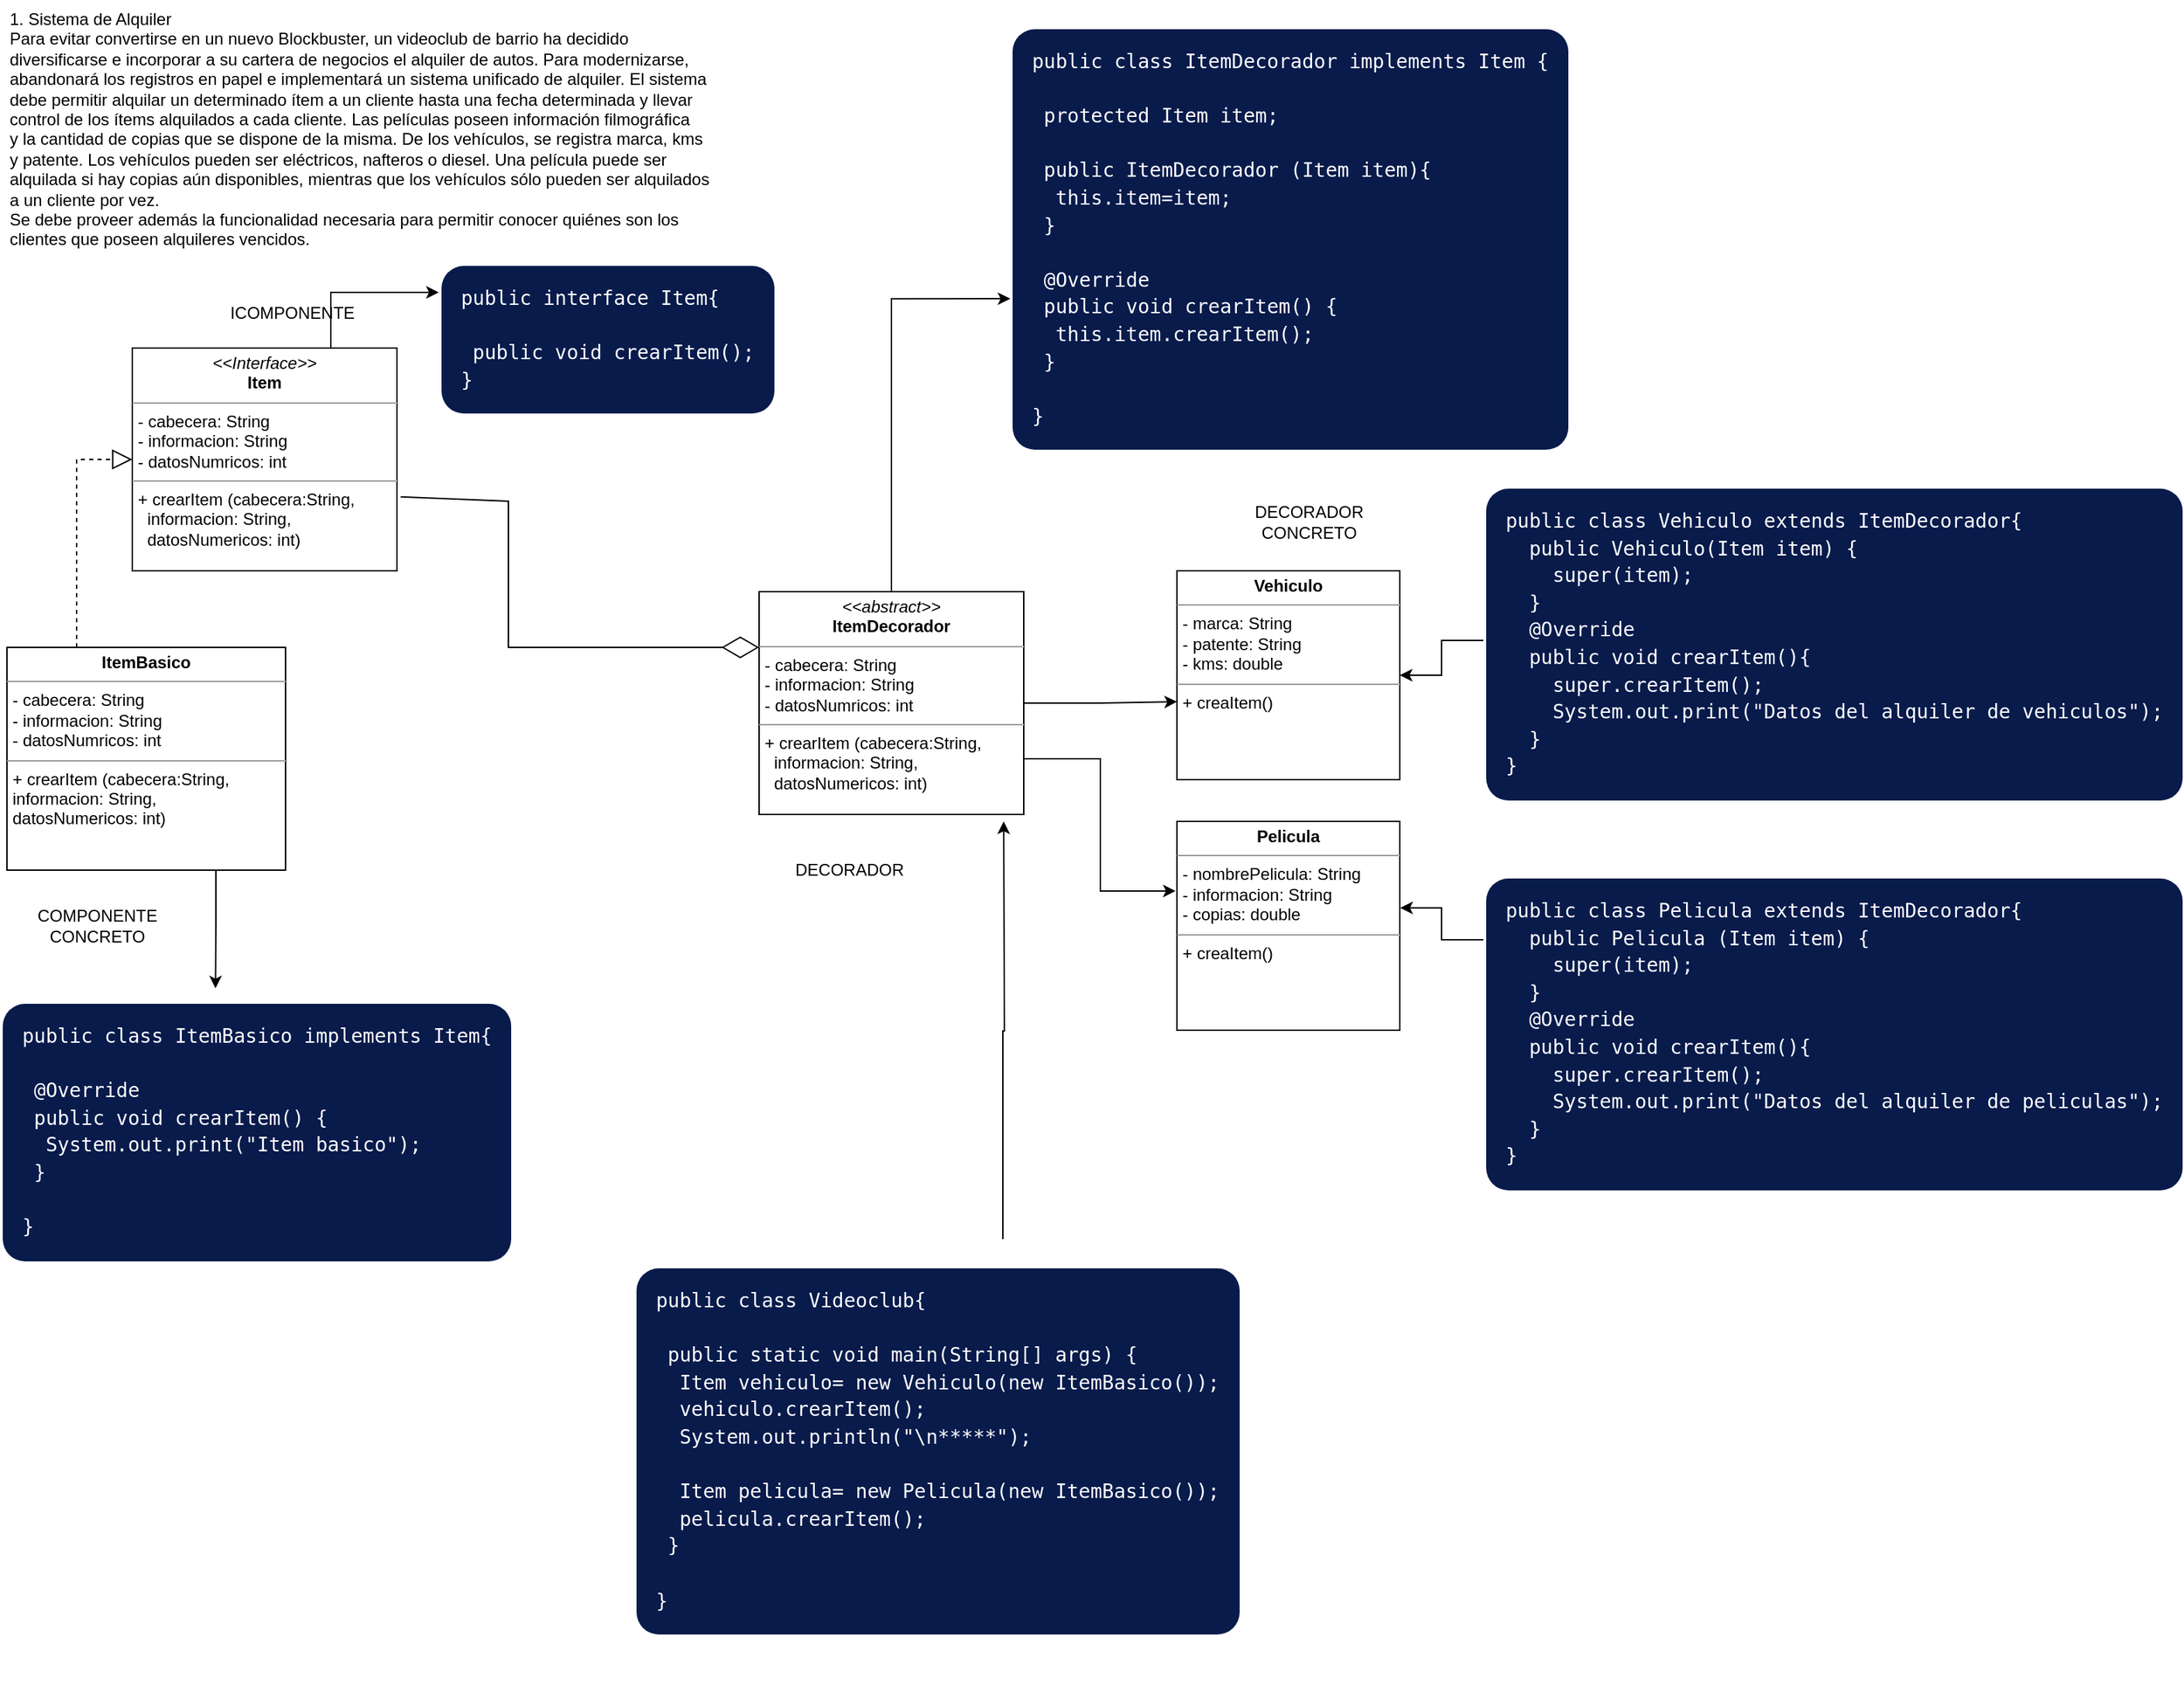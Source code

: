 <mxfile version="20.7.4" type="github">
  <diagram id="C5RBs43oDa-KdzZeNtuy" name="Page-1">
    <mxGraphModel dx="1035" dy="522" grid="1" gridSize="10" guides="1" tooltips="1" connect="1" arrows="1" fold="1" page="1" pageScale="1" pageWidth="1169" pageHeight="1654" math="0" shadow="0">
      <root>
        <mxCell id="WIyWlLk6GJQsqaUBKTNV-0" />
        <mxCell id="WIyWlLk6GJQsqaUBKTNV-1" parent="WIyWlLk6GJQsqaUBKTNV-0" />
        <mxCell id="xOoFjg1MgwEFbZOizuD8-0" value="1. Sistema de Alquiler&#xa;Para evitar convertirse en un nuevo Blockbuster, un videoclub de barrio ha decidido&#xa;diversificarse e incorporar a su cartera de negocios el alquiler de autos. Para modernizarse,&#xa;abandonará los registros en papel e implementará un sistema unificado de alquiler. El sistema&#xa;debe permitir alquilar un determinado ítem a un cliente hasta una fecha determinada y llevar&#xa;control de los ítems alquilados a cada cliente. Las películas poseen información filmográfica&#xa;y la cantidad de copias que se dispone de la misma. De los vehículos, se registra marca, kms&#xa;y patente. Los vehículos pueden ser eléctricos, nafteros o diesel. Una película puede ser&#xa;alquilada si hay copias aún disponibles, mientras que los vehículos sólo pueden ser alquilados&#xa;a un cliente por vez.&#xa;Se debe proveer además la funcionalidad necesaria para permitir conocer quiénes son los&#xa;clientes que poseen alquileres vencidos." style="text;whiteSpace=wrap;html=1;" vertex="1" parent="WIyWlLk6GJQsqaUBKTNV-1">
          <mxGeometry x="40" y="40" width="560" height="200" as="geometry" />
        </mxCell>
        <mxCell id="xOoFjg1MgwEFbZOizuD8-27" style="edgeStyle=orthogonalEdgeStyle;rounded=0;orthogonalLoop=1;jettySize=auto;html=1;exitX=0.75;exitY=0;exitDx=0;exitDy=0;entryX=0;entryY=0.25;entryDx=0;entryDy=0;" edge="1" parent="WIyWlLk6GJQsqaUBKTNV-1" source="xOoFjg1MgwEFbZOizuD8-6" target="xOoFjg1MgwEFbZOizuD8-22">
          <mxGeometry relative="1" as="geometry" />
        </mxCell>
        <mxCell id="xOoFjg1MgwEFbZOizuD8-6" value="&lt;p style=&quot;margin:0px;margin-top:4px;text-align:center;&quot;&gt;&lt;i&gt;&amp;lt;&amp;lt;Interface&amp;gt;&amp;gt;&lt;/i&gt;&lt;br&gt;&lt;b&gt;Item&lt;/b&gt;&lt;/p&gt;&lt;hr size=&quot;1&quot;&gt;&lt;p style=&quot;margin:0px;margin-left:4px;&quot;&gt;- cabecera: String&lt;/p&gt;&lt;p style=&quot;margin:0px;margin-left:4px;&quot;&gt;- informacion: String&lt;/p&gt;&lt;p style=&quot;margin:0px;margin-left:4px;&quot;&gt;- datosNumricos: int&lt;/p&gt;&lt;hr size=&quot;1&quot;&gt;&lt;p style=&quot;margin:0px;margin-left:4px;&quot;&gt;+ crearItem (cabecera:String,&amp;nbsp;&lt;/p&gt;&lt;p style=&quot;margin:0px;margin-left:4px;&quot;&gt;&lt;span style=&quot;white-space: pre;&quot;&gt;	&lt;/span&gt;&lt;span style=&quot;white-space: pre;&quot;&gt;	&lt;/span&gt;informacion: String,&amp;nbsp;&lt;/p&gt;&lt;p style=&quot;margin:0px;margin-left:4px;&quot;&gt;&lt;span style=&quot;white-space: pre;&quot;&gt;	&lt;/span&gt;&lt;span style=&quot;white-space: pre;&quot;&gt;	&lt;/span&gt;datosNumericos: int)&lt;/p&gt;" style="verticalAlign=top;align=left;overflow=fill;fontSize=12;fontFamily=Helvetica;html=1;" vertex="1" parent="WIyWlLk6GJQsqaUBKTNV-1">
          <mxGeometry x="130" y="290" width="190" height="160" as="geometry" />
        </mxCell>
        <mxCell id="xOoFjg1MgwEFbZOizuD8-7" value="&lt;p style=&quot;margin:0px;margin-top:4px;text-align:center;&quot;&gt;&lt;b&gt;Vehiculo&lt;/b&gt;&lt;/p&gt;&lt;hr size=&quot;1&quot;&gt;&lt;p style=&quot;margin:0px;margin-left:4px;&quot;&gt;- marca: String&lt;/p&gt;&lt;p style=&quot;margin:0px;margin-left:4px;&quot;&gt;- patente: String&lt;/p&gt;&lt;p style=&quot;margin:0px;margin-left:4px;&quot;&gt;- kms: double&lt;/p&gt;&lt;hr size=&quot;1&quot;&gt;&lt;p style=&quot;margin:0px;margin-left:4px;&quot;&gt;+ creaItem()&lt;/p&gt;" style="verticalAlign=top;align=left;overflow=fill;fontSize=12;fontFamily=Helvetica;html=1;" vertex="1" parent="WIyWlLk6GJQsqaUBKTNV-1">
          <mxGeometry x="880" y="450" width="160" height="150" as="geometry" />
        </mxCell>
        <mxCell id="xOoFjg1MgwEFbZOizuD8-8" value="&lt;p style=&quot;margin:0px;margin-top:4px;text-align:center;&quot;&gt;&lt;b&gt;Pelicula&lt;/b&gt;&lt;/p&gt;&lt;hr size=&quot;1&quot;&gt;&lt;p style=&quot;margin:0px;margin-left:4px;&quot;&gt;- nombrePelicula: String&lt;/p&gt;&lt;p style=&quot;margin:0px;margin-left:4px;&quot;&gt;- informacion: String&lt;/p&gt;&lt;p style=&quot;margin:0px;margin-left:4px;&quot;&gt;- copias: double&lt;/p&gt;&lt;hr size=&quot;1&quot;&gt;&lt;p style=&quot;margin:0px;margin-left:4px;&quot;&gt;+ creaItem()&lt;/p&gt;" style="verticalAlign=top;align=left;overflow=fill;fontSize=12;fontFamily=Helvetica;html=1;" vertex="1" parent="WIyWlLk6GJQsqaUBKTNV-1">
          <mxGeometry x="880" y="630" width="160" height="150" as="geometry" />
        </mxCell>
        <mxCell id="xOoFjg1MgwEFbZOizuD8-28" style="edgeStyle=orthogonalEdgeStyle;rounded=0;orthogonalLoop=1;jettySize=auto;html=1;exitX=0.75;exitY=1;exitDx=0;exitDy=0;entryX=0.382;entryY=0.043;entryDx=0;entryDy=0;entryPerimeter=0;" edge="1" parent="WIyWlLk6GJQsqaUBKTNV-1" source="xOoFjg1MgwEFbZOizuD8-11" target="xOoFjg1MgwEFbZOizuD8-24">
          <mxGeometry relative="1" as="geometry" />
        </mxCell>
        <mxCell id="xOoFjg1MgwEFbZOizuD8-11" value="&lt;p style=&quot;margin:0px;margin-top:4px;text-align:center;&quot;&gt;&lt;b&gt;ItemBasico&lt;/b&gt;&lt;/p&gt;&lt;hr size=&quot;1&quot;&gt;&lt;p style=&quot;border-color: var(--border-color); margin: 0px 0px 0px 4px;&quot;&gt;- cabecera: String&lt;/p&gt;&lt;p style=&quot;border-color: var(--border-color); margin: 0px 0px 0px 4px;&quot;&gt;- informacion: String&lt;/p&gt;&lt;p style=&quot;border-color: var(--border-color); margin: 0px 0px 0px 4px;&quot;&gt;- datosNumricos: int&lt;/p&gt;&lt;hr style=&quot;border-color: var(--border-color);&quot; size=&quot;1&quot;&gt;&lt;p style=&quot;border-color: var(--border-color); margin: 0px 0px 0px 4px;&quot;&gt;+ crearItem (cabecera:String,&amp;nbsp;&lt;/p&gt;&lt;p style=&quot;border-color: var(--border-color); margin: 0px 0px 0px 4px;&quot;&gt;&lt;span style=&quot;border-color: var(--border-color);&quot;&gt;	&lt;/span&gt;&lt;span style=&quot;border-color: var(--border-color);&quot;&gt;	&lt;/span&gt;informacion: String,&amp;nbsp;&lt;/p&gt;&lt;p style=&quot;border-color: var(--border-color); margin: 0px 0px 0px 4px;&quot;&gt;&lt;span style=&quot;border-color: var(--border-color);&quot;&gt;	&lt;/span&gt;&lt;span style=&quot;border-color: var(--border-color);&quot;&gt;	&lt;/span&gt;datosNumericos: int)&lt;/p&gt;" style="verticalAlign=top;align=left;overflow=fill;fontSize=12;fontFamily=Helvetica;html=1;" vertex="1" parent="WIyWlLk6GJQsqaUBKTNV-1">
          <mxGeometry x="40" y="505" width="200" height="160" as="geometry" />
        </mxCell>
        <mxCell id="xOoFjg1MgwEFbZOizuD8-13" value="" style="endArrow=block;dashed=1;endFill=0;endSize=12;html=1;rounded=0;entryX=0;entryY=0.5;entryDx=0;entryDy=0;exitX=0.25;exitY=0;exitDx=0;exitDy=0;" edge="1" parent="WIyWlLk6GJQsqaUBKTNV-1" source="xOoFjg1MgwEFbZOizuD8-11" target="xOoFjg1MgwEFbZOizuD8-6">
          <mxGeometry width="160" relative="1" as="geometry">
            <mxPoint x="80" y="500" as="sourcePoint" />
            <mxPoint x="240" y="720" as="targetPoint" />
            <Array as="points">
              <mxPoint x="90" y="370" />
            </Array>
          </mxGeometry>
        </mxCell>
        <mxCell id="xOoFjg1MgwEFbZOizuD8-14" value="ICOMPONENTE" style="text;html=1;strokeColor=none;fillColor=none;align=center;verticalAlign=middle;whiteSpace=wrap;rounded=0;" vertex="1" parent="WIyWlLk6GJQsqaUBKTNV-1">
          <mxGeometry x="180" y="250" width="130" height="30" as="geometry" />
        </mxCell>
        <mxCell id="xOoFjg1MgwEFbZOizuD8-15" value="COMPONENTE CONCRETO" style="text;html=1;strokeColor=none;fillColor=none;align=center;verticalAlign=middle;whiteSpace=wrap;rounded=0;" vertex="1" parent="WIyWlLk6GJQsqaUBKTNV-1">
          <mxGeometry x="40" y="680" width="130" height="50" as="geometry" />
        </mxCell>
        <mxCell id="xOoFjg1MgwEFbZOizuD8-16" value="DECORADOR &lt;br&gt;CONCRETO" style="text;html=1;strokeColor=none;fillColor=none;align=center;verticalAlign=middle;whiteSpace=wrap;rounded=0;" vertex="1" parent="WIyWlLk6GJQsqaUBKTNV-1">
          <mxGeometry x="910" y="390" width="130" height="50" as="geometry" />
        </mxCell>
        <mxCell id="xOoFjg1MgwEFbZOizuD8-20" style="edgeStyle=orthogonalEdgeStyle;rounded=0;orthogonalLoop=1;jettySize=auto;html=1;exitX=1;exitY=0.5;exitDx=0;exitDy=0;entryX=0;entryY=0.627;entryDx=0;entryDy=0;entryPerimeter=0;" edge="1" parent="WIyWlLk6GJQsqaUBKTNV-1" source="xOoFjg1MgwEFbZOizuD8-17" target="xOoFjg1MgwEFbZOizuD8-7">
          <mxGeometry relative="1" as="geometry" />
        </mxCell>
        <mxCell id="xOoFjg1MgwEFbZOizuD8-21" style="edgeStyle=orthogonalEdgeStyle;rounded=0;orthogonalLoop=1;jettySize=auto;html=1;exitX=1;exitY=0.75;exitDx=0;exitDy=0;entryX=-0.006;entryY=0.333;entryDx=0;entryDy=0;entryPerimeter=0;" edge="1" parent="WIyWlLk6GJQsqaUBKTNV-1" source="xOoFjg1MgwEFbZOizuD8-17" target="xOoFjg1MgwEFbZOizuD8-8">
          <mxGeometry relative="1" as="geometry" />
        </mxCell>
        <mxCell id="xOoFjg1MgwEFbZOizuD8-26" style="edgeStyle=orthogonalEdgeStyle;rounded=0;orthogonalLoop=1;jettySize=auto;html=1;exitX=0.5;exitY=0;exitDx=0;exitDy=0;entryX=0.001;entryY=0.613;entryDx=0;entryDy=0;entryPerimeter=0;" edge="1" parent="WIyWlLk6GJQsqaUBKTNV-1" source="xOoFjg1MgwEFbZOizuD8-17" target="xOoFjg1MgwEFbZOizuD8-25">
          <mxGeometry relative="1" as="geometry" />
        </mxCell>
        <mxCell id="xOoFjg1MgwEFbZOizuD8-17" value="&lt;p style=&quot;margin:0px;margin-top:4px;text-align:center;&quot;&gt;&lt;i&gt;&amp;lt;&amp;lt;abstract&amp;gt;&amp;gt;&lt;/i&gt;&lt;br&gt;&lt;b&gt;ItemDecorador&lt;/b&gt;&lt;/p&gt;&lt;hr size=&quot;1&quot;&gt;&lt;p style=&quot;margin:0px;margin-left:4px;&quot;&gt;- cabecera: String&lt;/p&gt;&lt;p style=&quot;margin:0px;margin-left:4px;&quot;&gt;- informacion: String&lt;/p&gt;&lt;p style=&quot;margin:0px;margin-left:4px;&quot;&gt;- datosNumricos: int&lt;/p&gt;&lt;hr size=&quot;1&quot;&gt;&lt;p style=&quot;margin:0px;margin-left:4px;&quot;&gt;+ crearItem (cabecera:String,&amp;nbsp;&lt;/p&gt;&lt;p style=&quot;margin:0px;margin-left:4px;&quot;&gt;&lt;span style=&quot;white-space: pre;&quot;&gt;	&lt;/span&gt;&lt;span style=&quot;white-space: pre;&quot;&gt;	&lt;/span&gt;informacion: String,&amp;nbsp;&lt;/p&gt;&lt;p style=&quot;margin:0px;margin-left:4px;&quot;&gt;&lt;span style=&quot;white-space: pre;&quot;&gt;	&lt;/span&gt;&lt;span style=&quot;white-space: pre;&quot;&gt;	&lt;/span&gt;datosNumericos: int)&lt;/p&gt;" style="verticalAlign=top;align=left;overflow=fill;fontSize=12;fontFamily=Helvetica;html=1;" vertex="1" parent="WIyWlLk6GJQsqaUBKTNV-1">
          <mxGeometry x="580" y="465" width="190" height="160" as="geometry" />
        </mxCell>
        <mxCell id="xOoFjg1MgwEFbZOizuD8-18" value="DECORADOR" style="text;html=1;strokeColor=none;fillColor=none;align=center;verticalAlign=middle;whiteSpace=wrap;rounded=0;" vertex="1" parent="WIyWlLk6GJQsqaUBKTNV-1">
          <mxGeometry x="580" y="640" width="130" height="50" as="geometry" />
        </mxCell>
        <mxCell id="xOoFjg1MgwEFbZOizuD8-19" value="" style="endArrow=diamondThin;endFill=0;endSize=24;html=1;rounded=0;exitX=1.014;exitY=0.668;exitDx=0;exitDy=0;entryX=0;entryY=0.25;entryDx=0;entryDy=0;exitPerimeter=0;" edge="1" parent="WIyWlLk6GJQsqaUBKTNV-1" source="xOoFjg1MgwEFbZOizuD8-6" target="xOoFjg1MgwEFbZOizuD8-17">
          <mxGeometry width="160" relative="1" as="geometry">
            <mxPoint x="420" y="520" as="sourcePoint" />
            <mxPoint x="400" y="500" as="targetPoint" />
            <Array as="points">
              <mxPoint x="400" y="400" />
              <mxPoint x="400" y="505" />
            </Array>
          </mxGeometry>
        </mxCell>
        <mxCell id="xOoFjg1MgwEFbZOizuD8-22" value="&lt;pre style=&quot;box-sizing: border-box; font-family: monospace, monospace; font-size: 14px; background: rgb(8, 27, 75); border-radius: 16px; color: rgb(255, 255, 255); line-height: 1.4em; padding: 1em; display: block; margin: 1em 0px; overflow: auto; overflow-wrap: normal; font-style: normal; font-variant-ligatures: normal; font-variant-caps: normal; font-weight: 400; letter-spacing: normal; orphans: 2; text-align: left; text-indent: 0px; text-transform: none; widows: 2; word-spacing: 0px; -webkit-text-stroke-width: 0px; text-decoration-thickness: initial; text-decoration-style: initial; text-decoration-color: initial;&quot;&gt;&lt;code style=&quot;box-sizing: border-box; font-family: monospace, monospace; font-size: 14px; background: 0px center; border-radius: 0px; color: inherit; line-height: 1.4em; padding: 0px;&quot;&gt;public interface Item{&lt;br&gt;&lt;br&gt;	public void crearItem();&lt;br&gt;}&lt;/code&gt;&lt;/pre&gt;" style="text;whiteSpace=wrap;html=1;" vertex="1" parent="WIyWlLk6GJQsqaUBKTNV-1">
          <mxGeometry x="350" y="210" width="300" height="160" as="geometry" />
        </mxCell>
        <mxCell id="xOoFjg1MgwEFbZOizuD8-24" value="&lt;pre style=&quot;box-sizing: border-box; font-family: monospace, monospace; font-size: 14px; background: rgb(8, 27, 75); border-radius: 16px; color: rgb(255, 255, 255); line-height: 1.4em; padding: 1em; display: block; margin: 1em 0px; overflow: auto; overflow-wrap: normal; font-style: normal; font-variant-ligatures: normal; font-variant-caps: normal; font-weight: 400; letter-spacing: normal; orphans: 2; text-align: left; text-indent: 0px; text-transform: none; widows: 2; word-spacing: 0px; -webkit-text-stroke-width: 0px; text-decoration-thickness: initial; text-decoration-style: initial; text-decoration-color: initial;&quot;&gt;&lt;code style=&quot;box-sizing: border-box; font-family: monospace, monospace; font-size: 14px; background: 0px center; border-radius: 0px; color: inherit; line-height: 1.4em; padding: 0px;&quot;&gt;public class ItemBasico implements Item{&lt;br&gt;&lt;br&gt;	@Override&lt;br&gt;	public void crearItem() {&lt;br&gt;		System.out.print(&quot;Item basico&quot;);&lt;br&gt;	}&lt;br&gt;&lt;br&gt;}&lt;/code&gt;&lt;/pre&gt;" style="text;whiteSpace=wrap;html=1;" vertex="1" parent="WIyWlLk6GJQsqaUBKTNV-1">
          <mxGeometry x="35" y="740" width="405" height="230" as="geometry" />
        </mxCell>
        <mxCell id="xOoFjg1MgwEFbZOizuD8-25" value="&lt;pre style=&quot;box-sizing: border-box; font-family: monospace, monospace; font-size: 14px; background: rgb(8, 27, 75); border-radius: 16px; color: rgb(255, 255, 255); line-height: 1.4em; padding: 1em; display: block; margin: 1em 0px; overflow: auto; overflow-wrap: normal; font-style: normal; font-variant-ligatures: normal; font-variant-caps: normal; font-weight: 400; letter-spacing: normal; orphans: 2; text-align: left; text-indent: 0px; text-transform: none; widows: 2; word-spacing: 0px; -webkit-text-stroke-width: 0px; text-decoration-thickness: initial; text-decoration-style: initial; text-decoration-color: initial;&quot;&gt;&lt;code style=&quot;box-sizing: border-box; font-family: monospace, monospace; font-size: 14px; background: 0px center; border-radius: 0px; color: inherit; line-height: 1.4em; padding: 0px;&quot;&gt;public class ItemDecorador implements Item {&lt;br&gt;&lt;br&gt;	protected Item item;&lt;br&gt;	&lt;br&gt;	public ItemDecorador (Item item){&lt;br&gt;		this.item=item;&lt;br&gt;	}&lt;br&gt;	&lt;br&gt;	@Override&lt;br&gt;	public void crearItem() {&lt;br&gt;		this.item.crearItem();&lt;br&gt;	}&lt;br&gt;&lt;br&gt;}&lt;/code&gt;&lt;/pre&gt;" style="text;whiteSpace=wrap;html=1;" vertex="1" parent="WIyWlLk6GJQsqaUBKTNV-1">
          <mxGeometry x="760" y="40" width="380" height="350" as="geometry" />
        </mxCell>
        <mxCell id="xOoFjg1MgwEFbZOizuD8-32" style="edgeStyle=orthogonalEdgeStyle;rounded=0;orthogonalLoop=1;jettySize=auto;html=1;exitX=0;exitY=0.5;exitDx=0;exitDy=0;entryX=1;entryY=0.5;entryDx=0;entryDy=0;" edge="1" parent="WIyWlLk6GJQsqaUBKTNV-1" source="xOoFjg1MgwEFbZOizuD8-29" target="xOoFjg1MgwEFbZOizuD8-7">
          <mxGeometry relative="1" as="geometry" />
        </mxCell>
        <mxCell id="xOoFjg1MgwEFbZOizuD8-29" value="&lt;pre style=&quot;box-sizing: border-box; font-family: monospace, monospace; font-size: 14px; background: rgb(8, 27, 75); border-radius: 16px; color: rgb(255, 255, 255); line-height: 1.4em; padding: 1em; display: block; margin: 1em 0px; overflow: auto; overflow-wrap: normal; font-style: normal; font-variant-ligatures: normal; font-variant-caps: normal; font-weight: 400; letter-spacing: normal; orphans: 2; text-align: left; text-indent: 0px; text-transform: none; widows: 2; word-spacing: 0px; -webkit-text-stroke-width: 0px; text-decoration-thickness: initial; text-decoration-style: initial; text-decoration-color: initial;&quot;&gt;&lt;code style=&quot;box-sizing: border-box; font-family: monospace, monospace; font-size: 14px; background: 0px center; border-radius: 0px; color: inherit; line-height: 1.4em; padding: 0px;&quot;&gt;public class Vehiculo extends ItemDecorador{&lt;br&gt;  public Vehiculo(Item item) {&lt;br&gt;    super(item);&lt;br&gt;  }&lt;br&gt;  @Override&lt;br&gt;  public void crearItem(){&lt;br&gt;    super.crearItem();&lt;br&gt;    System.out.print(&quot;Datos del alquiler de vehiculos&quot;);&lt;br&gt;  }&lt;br&gt;}&lt;/code&gt;&lt;/pre&gt;" style="text;whiteSpace=wrap;html=1;" vertex="1" parent="WIyWlLk6GJQsqaUBKTNV-1">
          <mxGeometry x="1100" y="370" width="470" height="260" as="geometry" />
        </mxCell>
        <mxCell id="xOoFjg1MgwEFbZOizuD8-33" style="edgeStyle=orthogonalEdgeStyle;rounded=0;orthogonalLoop=1;jettySize=auto;html=1;exitX=0;exitY=0.25;exitDx=0;exitDy=0;entryX=1.002;entryY=0.414;entryDx=0;entryDy=0;entryPerimeter=0;" edge="1" parent="WIyWlLk6GJQsqaUBKTNV-1" source="xOoFjg1MgwEFbZOizuD8-30" target="xOoFjg1MgwEFbZOizuD8-8">
          <mxGeometry relative="1" as="geometry" />
        </mxCell>
        <mxCell id="xOoFjg1MgwEFbZOizuD8-30" value="&lt;pre style=&quot;box-sizing: border-box; font-family: monospace, monospace; font-size: 14px; background: rgb(8, 27, 75); border-radius: 16px; color: rgb(255, 255, 255); line-height: 1.4em; padding: 1em; display: block; margin: 1em 0px; overflow: auto; overflow-wrap: normal; font-style: normal; font-variant-ligatures: normal; font-variant-caps: normal; font-weight: 400; letter-spacing: normal; orphans: 2; text-align: left; text-indent: 0px; text-transform: none; widows: 2; word-spacing: 0px; -webkit-text-stroke-width: 0px; text-decoration-thickness: initial; text-decoration-style: initial; text-decoration-color: initial;&quot;&gt;&lt;code style=&quot;box-sizing: border-box; font-family: monospace, monospace; font-size: 14px; background: 0px center; border-radius: 0px; color: inherit; line-height: 1.4em; padding: 0px;&quot;&gt;public class Pelicula extends ItemDecorador{&lt;br&gt;  public Pelicula (Item item) {&lt;br&gt;    super(item);&lt;br&gt;  }&lt;br&gt;  @Override&lt;br&gt;  public void crearItem(){&lt;br&gt;    super.crearItem();&lt;br&gt;    System.out.print(&quot;Datos del alquiler de peliculas&quot;);&lt;br&gt;  }&lt;br&gt;}&lt;/code&gt;&lt;/pre&gt;" style="text;whiteSpace=wrap;html=1;" vertex="1" parent="WIyWlLk6GJQsqaUBKTNV-1">
          <mxGeometry x="1100" y="650" width="470" height="260" as="geometry" />
        </mxCell>
        <mxCell id="xOoFjg1MgwEFbZOizuD8-34" style="edgeStyle=orthogonalEdgeStyle;rounded=0;orthogonalLoop=1;jettySize=auto;html=1;exitX=0.5;exitY=0;exitDx=0;exitDy=0;" edge="1" parent="WIyWlLk6GJQsqaUBKTNV-1" source="xOoFjg1MgwEFbZOizuD8-31">
          <mxGeometry relative="1" as="geometry">
            <mxPoint x="755.588" y="630" as="targetPoint" />
          </mxGeometry>
        </mxCell>
        <mxCell id="xOoFjg1MgwEFbZOizuD8-31" value="&lt;pre style=&quot;box-sizing: border-box; font-family: monospace, monospace; font-size: 14px; background: rgb(8, 27, 75); border-radius: 16px; color: rgb(255, 255, 255); line-height: 1.4em; padding: 1em; display: block; margin: 1em 0px; overflow: auto; overflow-wrap: normal; font-style: normal; font-variant-ligatures: normal; font-variant-caps: normal; font-weight: 400; letter-spacing: normal; orphans: 2; text-align: start; text-indent: 0px; text-transform: none; widows: 2; word-spacing: 0px; -webkit-text-stroke-width: 0px; text-decoration-thickness: initial; text-decoration-style: initial; text-decoration-color: initial;&quot;&gt;&lt;code style=&quot;box-sizing: border-box; font-family: monospace, monospace; font-size: 14px; background: 0px center; border-radius: 0px; color: inherit; line-height: 1.4em; padding: 0px;&quot;&gt;public class Videoclub{&lt;br&gt;&lt;br&gt;	public static void main(String[] args) {&lt;br&gt;		Item vehiculo= new Vehiculo(new ItemBasico());&lt;br&gt;		vehiculo.crearItem();&lt;br&gt;		System.out.println(&quot;\n*****&quot;);&lt;br&gt;		&lt;br&gt;		Item pelicula= new Pelicula(new ItemBasico());&lt;br&gt;		pelicula.crearItem();&lt;br&gt;	}&lt;br&gt;&lt;br&gt;}&lt;/code&gt;&lt;/pre&gt;" style="text;whiteSpace=wrap;html=1;" vertex="1" parent="WIyWlLk6GJQsqaUBKTNV-1">
          <mxGeometry x="490" y="930" width="530" height="320" as="geometry" />
        </mxCell>
      </root>
    </mxGraphModel>
  </diagram>
</mxfile>

